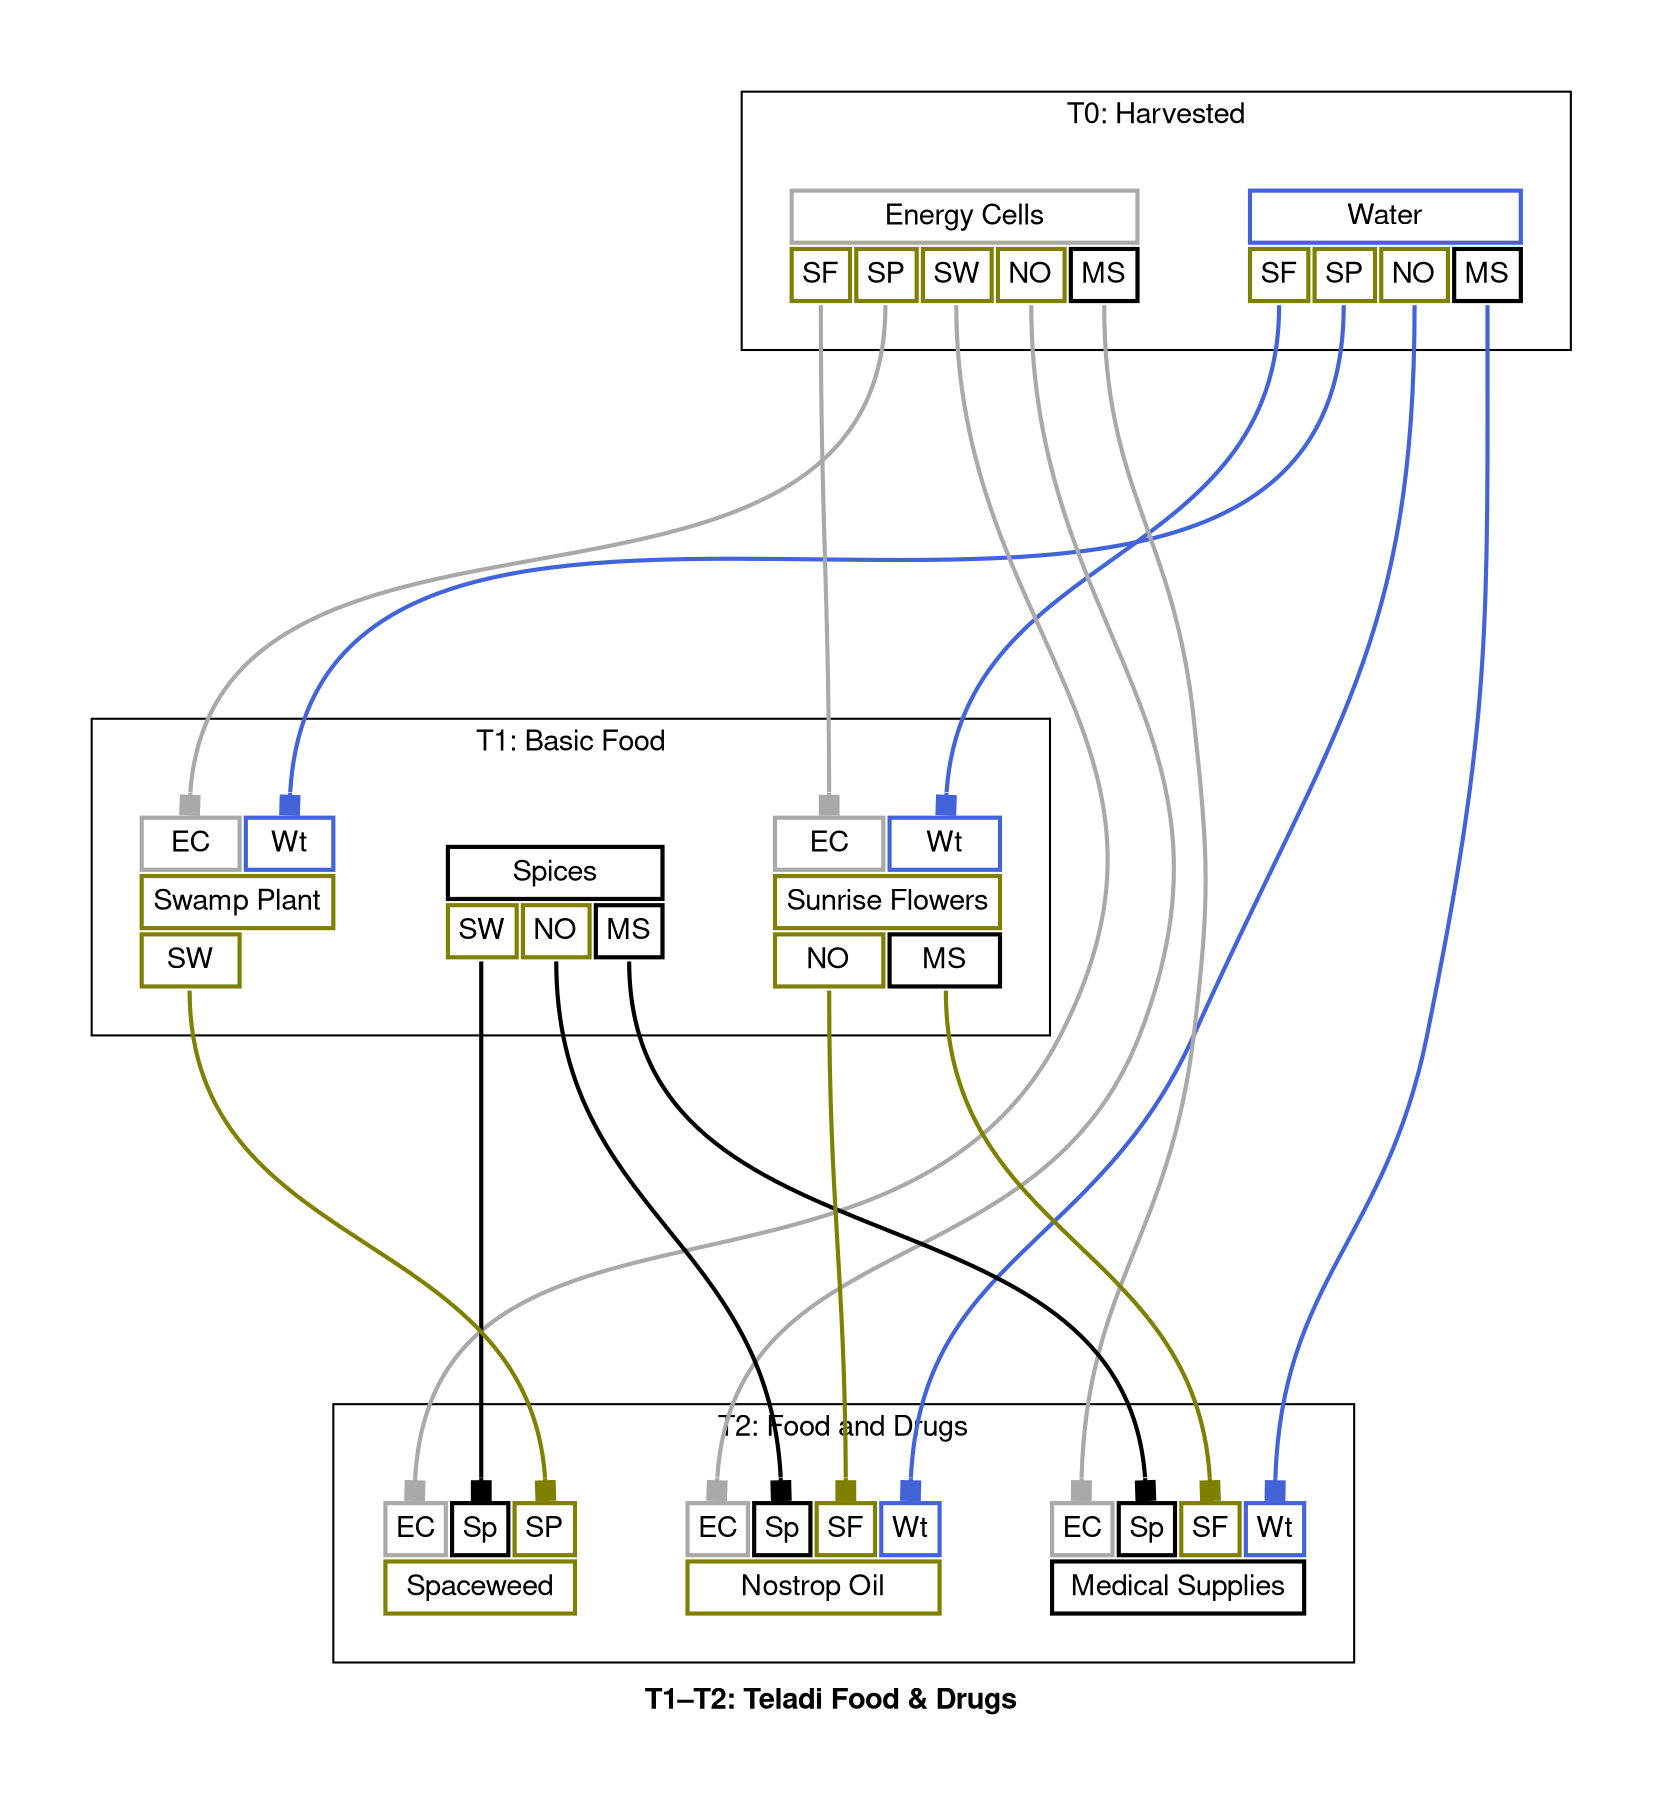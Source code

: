 digraph "X4 Economy" {
	edge [arrowType=normal]
	compound=true fontname="Helvetica,Arial,sans-serif"
	label=<<b>T1–T2: Teladi Food &amp; Drugs</b>>
	graph [nodesep=0.3 pad=0.5 ranksep=3]
	node [color=slategray1 fontname="Helvetica,Arial,sans-serif" margin=0.2 penwidth=2.0 shape=plaintext]
	edge [arrowhead=normal arrowsize=1.0 fontname="Helvetica,Arial,sans-serif" headport=n penwidth=2.0 tailport=s]
	subgraph 0 {
		cluster=true label="T0: Harvested"
		water [label=<<table border="0" cellborder="2" cellpadding="4" cellspacing="1" fixedsize="false" id="water" port="output">
  
  <tr>
    <td align="text" bgcolor="white" color="#4363d8" colspan="4">Water</td>
  </tr>
  
    <tr>
      
        <td align="text" bgcolor="white" color="#808000" port="sunrise_flowers">SF</td>
      
        <td align="text" bgcolor="white" color="#808000" port="swamp_plant">SP</td>
      
        <td align="text" bgcolor="white" color="#808000" port="nostrop_oil">NO</td>
      
        <td align="text" bgcolor="white" color="#000000" port="medical_supplies">MS</td>
      
    </tr>
  
</table>>]
		energy_cells [label=<<table border="0" cellborder="2" cellpadding="4" cellspacing="1" fixedsize="false" id="energy_cells" port="output">
  
  <tr>
    <td align="text" bgcolor="white" color="#a9a9a9" colspan="5">Energy Cells</td>
  </tr>
  
    <tr>
      
        <td align="text" bgcolor="white" color="#808000" port="sunrise_flowers">SF</td>
      
        <td align="text" bgcolor="white" color="#808000" port="swamp_plant">SP</td>
      
        <td align="text" bgcolor="white" color="#808000" port="spaceweed">SW</td>
      
        <td align="text" bgcolor="white" color="#808000" port="nostrop_oil">NO</td>
      
        <td align="text" bgcolor="white" color="#000000" port="medical_supplies">MS</td>
      
    </tr>
  
</table>>]
	}
	subgraph 1 {
		cluster=true label="T1: Basic Food"
		spices [label=<<table border="0" cellborder="2" cellpadding="4" cellspacing="1" fixedsize="false" id="spices" port="output">
  
  <tr>
    <td align="text" bgcolor="white" color="#000000" colspan="3">Spices</td>
  </tr>
  
    <tr>
      
        <td align="text" bgcolor="white" color="#808000" port="spaceweed">SW</td>
      
        <td align="text" bgcolor="white" color="#808000" port="nostrop_oil">NO</td>
      
        <td align="text" bgcolor="white" color="#000000" port="medical_supplies">MS</td>
      
    </tr>
  
</table>>]
		sunrise_flowers [label=<<table border="0" cellborder="2" cellpadding="4" cellspacing="1" fixedsize="false" id="sunrise_flowers" port="output">
  
    <tr>
      
        <td align="text" bgcolor="white" color="#a9a9a9" port="energy_cells">EC</td>
      
        <td align="text" bgcolor="white" color="#4363d8" port="water">Wt</td>
      
    </tr>
  
  <tr>
    <td align="text" bgcolor="white" color="#808000" colspan="2">Sunrise Flowers</td>
  </tr>
  
    <tr>
      
        <td align="text" bgcolor="white" color="#808000" port="nostrop_oil">NO</td>
      
        <td align="text" bgcolor="white" color="#000000" port="medical_supplies">MS</td>
      
    </tr>
  
</table>>]
		swamp_plant [label=<<table border="0" cellborder="2" cellpadding="4" cellspacing="1" fixedsize="false" id="swamp_plant" port="output">
  
    <tr>
      
        <td align="text" bgcolor="white" color="#a9a9a9" port="energy_cells">EC</td>
      
        <td align="text" bgcolor="white" color="#4363d8" port="water">Wt</td>
      
    </tr>
  
  <tr>
    <td align="text" bgcolor="white" color="#808000" colspan="2">Swamp Plant</td>
  </tr>
  
    <tr>
      
        <td align="text" bgcolor="white" color="#808000" port="spaceweed">SW</td>
      
    </tr>
  
</table>>]
	}
	subgraph 2 {
		cluster=true label="T2: Food and Drugs"
		spaceweed [label=<<table border="0" cellborder="2" cellpadding="4" cellspacing="1" fixedsize="false" id="spaceweed" port="output">
  
    <tr>
      
        <td align="text" bgcolor="white" color="#a9a9a9" port="energy_cells">EC</td>
      
        <td align="text" bgcolor="white" color="#000000" port="spices">Sp</td>
      
        <td align="text" bgcolor="white" color="#808000" port="swamp_plant">SP</td>
      
    </tr>
  
  <tr>
    <td align="text" bgcolor="white" color="#808000" colspan="3">Spaceweed</td>
  </tr>
  
</table>>]
		nostrop_oil [label=<<table border="0" cellborder="2" cellpadding="4" cellspacing="1" fixedsize="false" id="nostrop_oil" port="output">
  
    <tr>
      
        <td align="text" bgcolor="white" color="#a9a9a9" port="energy_cells">EC</td>
      
        <td align="text" bgcolor="white" color="#000000" port="spices">Sp</td>
      
        <td align="text" bgcolor="white" color="#808000" port="sunrise_flowers">SF</td>
      
        <td align="text" bgcolor="white" color="#4363d8" port="water">Wt</td>
      
    </tr>
  
  <tr>
    <td align="text" bgcolor="white" color="#808000" colspan="4">Nostrop Oil</td>
  </tr>
  
</table>>]
		medical_supplies [label=<<table border="0" cellborder="2" cellpadding="4" cellspacing="1" fixedsize="false" id="medical_supplies" port="output">
  
    <tr>
      
        <td align="text" bgcolor="white" color="#a9a9a9" port="energy_cells">EC</td>
      
        <td align="text" bgcolor="white" color="#000000" port="spices">Sp</td>
      
        <td align="text" bgcolor="white" color="#808000" port="sunrise_flowers">SF</td>
      
        <td align="text" bgcolor="white" color="#4363d8" port="water">Wt</td>
      
    </tr>
  
  <tr>
    <td align="text" bgcolor="white" color="#000000" colspan="4">Medical Supplies</td>
  </tr>
  
</table>>]
	}
	energy_cells:sunrise_flowers:s -> sunrise_flowers:energy_cells:n [arrowhead=box color="#a9a9a9" weight=1.0]
	water:sunrise_flowers:s -> sunrise_flowers:water:n [arrowhead=box color="#4363d8" weight=1.0]
	energy_cells:swamp_plant:s -> swamp_plant:energy_cells:n [arrowhead=box color="#a9a9a9" weight=1.0]
	water:swamp_plant:s -> swamp_plant:water:n [arrowhead=box color="#4363d8" weight=1.0]
	energy_cells:spaceweed:s -> spaceweed:energy_cells:n [arrowhead=box color="#a9a9a9" weight=1.0]
	spices:spaceweed:s -> spaceweed:spices:n [arrowhead=box color="#000000" weight=1.0]
	swamp_plant:spaceweed:s -> spaceweed:swamp_plant:n [arrowhead=box color="#808000" weight=1.0]
	energy_cells:nostrop_oil:s -> nostrop_oil:energy_cells:n [arrowhead=box color="#a9a9a9" weight=1.0]
	spices:nostrop_oil:s -> nostrop_oil:spices:n [arrowhead=box color="#000000" weight=1.0]
	sunrise_flowers:nostrop_oil:s -> nostrop_oil:sunrise_flowers:n [arrowhead=box color="#808000" weight=1.0]
	water:nostrop_oil:s -> nostrop_oil:water:n [arrowhead=box color="#4363d8" weight=1.0]
	energy_cells:medical_supplies:s -> medical_supplies:energy_cells:n [arrowhead=box color="#a9a9a9" weight=1.0]
	spices:medical_supplies:s -> medical_supplies:spices:n [arrowhead=box color="#000000" weight=1.0]
	sunrise_flowers:medical_supplies:s -> medical_supplies:sunrise_flowers:n [arrowhead=box color="#808000" weight=1.0]
	water:medical_supplies:s -> medical_supplies:water:n [arrowhead=box color="#4363d8" weight=1.0]
}
